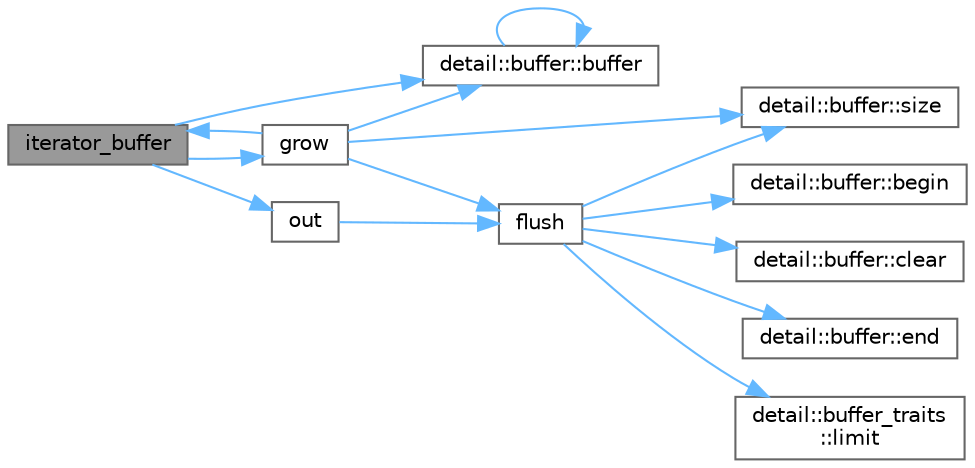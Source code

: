 digraph "iterator_buffer"
{
 // LATEX_PDF_SIZE
  bgcolor="transparent";
  edge [fontname=Helvetica,fontsize=10,labelfontname=Helvetica,labelfontsize=10];
  node [fontname=Helvetica,fontsize=10,shape=box,height=0.2,width=0.4];
  rankdir="LR";
  Node1 [id="Node000001",label="iterator_buffer",height=0.2,width=0.4,color="gray40", fillcolor="grey60", style="filled", fontcolor="black",tooltip=" "];
  Node1 -> Node2 [id="edge1_Node000001_Node000002",color="steelblue1",style="solid",tooltip=" "];
  Node2 [id="Node000002",label="detail::buffer::buffer",height=0.2,width=0.4,color="grey40", fillcolor="white", style="filled",URL="$classdetail_1_1buffer.html#a8ad572da40d8ed1d499d66149ff66725",tooltip=" "];
  Node2 -> Node2 [id="edge2_Node000002_Node000002",color="steelblue1",style="solid",tooltip=" "];
  Node1 -> Node3 [id="edge3_Node000001_Node000003",color="steelblue1",style="solid",tooltip=" "];
  Node3 [id="Node000003",label="grow",height=0.2,width=0.4,color="grey40", fillcolor="white", style="filled",URL="$classdetail_1_1iterator__buffer.html#a0160bbc66812f49af07e00e7bd82836b",tooltip=" "];
  Node3 -> Node2 [id="edge4_Node000003_Node000002",color="steelblue1",style="solid",tooltip=" "];
  Node3 -> Node4 [id="edge5_Node000003_Node000004",color="steelblue1",style="solid",tooltip=" "];
  Node4 [id="Node000004",label="flush",height=0.2,width=0.4,color="grey40", fillcolor="white", style="filled",URL="$classdetail_1_1iterator__buffer.html#adac116554b543b7c4228c018a85882f5",tooltip=" "];
  Node4 -> Node5 [id="edge6_Node000004_Node000005",color="steelblue1",style="solid",tooltip=" "];
  Node5 [id="Node000005",label="detail::buffer::begin",height=0.2,width=0.4,color="grey40", fillcolor="white", style="filled",URL="$classdetail_1_1buffer.html#a81466e5cd0ae27cefba5f6dc7a1d20d3",tooltip=" "];
  Node4 -> Node6 [id="edge7_Node000004_Node000006",color="steelblue1",style="solid",tooltip=" "];
  Node6 [id="Node000006",label="detail::buffer::clear",height=0.2,width=0.4,color="grey40", fillcolor="white", style="filled",URL="$classdetail_1_1buffer.html#aa929ed394c759c288bb39941bc7672e3",tooltip="Clears this buffer."];
  Node4 -> Node7 [id="edge8_Node000004_Node000007",color="steelblue1",style="solid",tooltip=" "];
  Node7 [id="Node000007",label="detail::buffer::end",height=0.2,width=0.4,color="grey40", fillcolor="white", style="filled",URL="$classdetail_1_1buffer.html#a648e922e02113059c05350c2c8279c21",tooltip=" "];
  Node4 -> Node8 [id="edge9_Node000004_Node000008",color="steelblue1",style="solid",tooltip=" "];
  Node8 [id="Node000008",label="detail::buffer_traits\l::limit",height=0.2,width=0.4,color="grey40", fillcolor="white", style="filled",URL="$structdetail_1_1buffer__traits.html#a018e03e6983ebefba9b9f296b3f023bb",tooltip=" "];
  Node4 -> Node9 [id="edge10_Node000004_Node000009",color="steelblue1",style="solid",tooltip=" "];
  Node9 [id="Node000009",label="detail::buffer::size",height=0.2,width=0.4,color="grey40", fillcolor="white", style="filled",URL="$classdetail_1_1buffer.html#a68960381f66fdfeb44116fe4337b5824",tooltip="Returns the size of this buffer."];
  Node3 -> Node1 [id="edge11_Node000003_Node000001",color="steelblue1",style="solid",tooltip=" "];
  Node3 -> Node9 [id="edge12_Node000003_Node000009",color="steelblue1",style="solid",tooltip=" "];
  Node1 -> Node10 [id="edge13_Node000001_Node000010",color="steelblue1",style="solid",tooltip=" "];
  Node10 [id="Node000010",label="out",height=0.2,width=0.4,color="grey40", fillcolor="white", style="filled",URL="$classdetail_1_1iterator__buffer.html#a8beeafa504ff32a4741c7bec45e4d42c",tooltip=" "];
  Node10 -> Node4 [id="edge14_Node000010_Node000004",color="steelblue1",style="solid",tooltip=" "];
}
